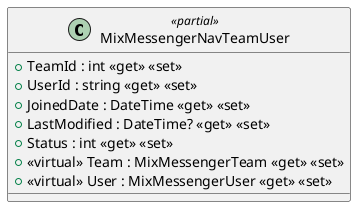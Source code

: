 @startuml
class MixMessengerNavTeamUser <<partial>> {
    + TeamId : int <<get>> <<set>>
    + UserId : string <<get>> <<set>>
    + JoinedDate : DateTime <<get>> <<set>>
    + LastModified : DateTime? <<get>> <<set>>
    + Status : int <<get>> <<set>>
    + <<virtual>> Team : MixMessengerTeam <<get>> <<set>>
    + <<virtual>> User : MixMessengerUser <<get>> <<set>>
}
@enduml
